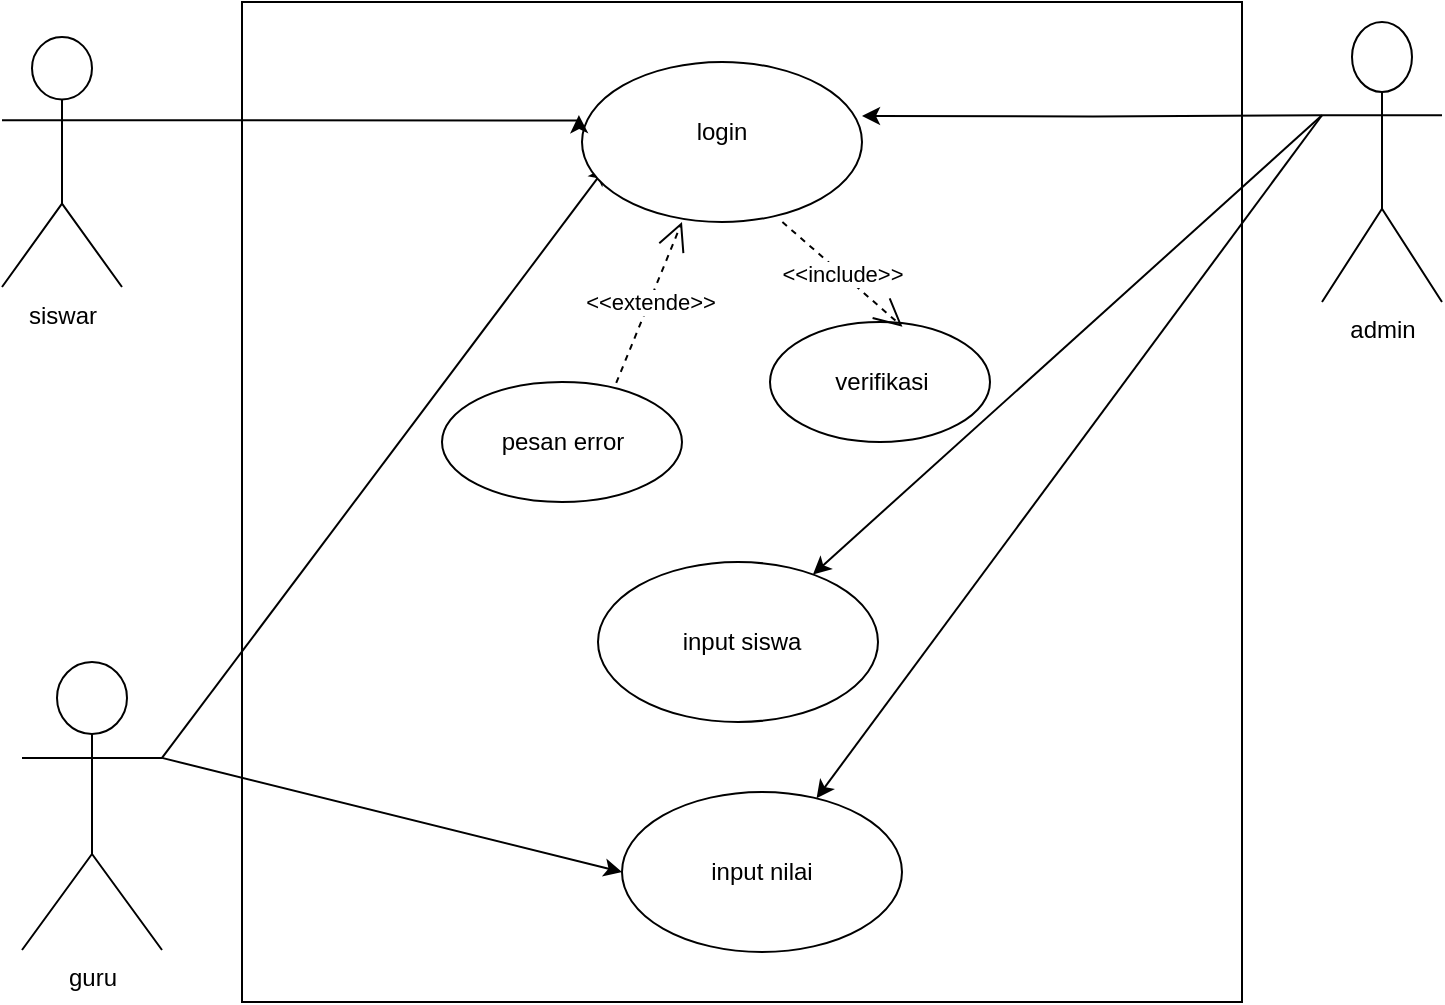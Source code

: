 <mxfile version="23.0.2" type="github" pages="5">
  <diagram name="SINIS" id="41HmPV5QtXKCP-y7Z09l">
    <mxGraphModel dx="880" dy="460" grid="1" gridSize="10" guides="1" tooltips="1" connect="1" arrows="1" fold="1" page="1" pageScale="1" pageWidth="827" pageHeight="1169" math="0" shadow="0">
      <root>
        <mxCell id="0" />
        <mxCell id="1" parent="0" />
        <mxCell id="1cV-_CbPKIZGyvFcmsQA-13" value="" style="whiteSpace=wrap;html=1;aspect=fixed;" parent="1" vertex="1">
          <mxGeometry x="150" y="110" width="500" height="500" as="geometry" />
        </mxCell>
        <mxCell id="1cV-_CbPKIZGyvFcmsQA-93" style="rounded=0;orthogonalLoop=1;jettySize=auto;html=1;exitX=1;exitY=0.333;exitDx=0;exitDy=0;exitPerimeter=0;entryX=0;entryY=0.5;entryDx=0;entryDy=0;" parent="1" source="1cV-_CbPKIZGyvFcmsQA-14" target="1cV-_CbPKIZGyvFcmsQA-20" edge="1">
          <mxGeometry relative="1" as="geometry" />
        </mxCell>
        <mxCell id="1cV-_CbPKIZGyvFcmsQA-94" style="rounded=0;orthogonalLoop=1;jettySize=auto;html=1;exitX=1;exitY=0.333;exitDx=0;exitDy=0;exitPerimeter=0;entryX=0;entryY=0.75;entryDx=0;entryDy=0;" parent="1" source="1cV-_CbPKIZGyvFcmsQA-14" target="1cV-_CbPKIZGyvFcmsQA-22" edge="1">
          <mxGeometry relative="1" as="geometry" />
        </mxCell>
        <mxCell id="1cV-_CbPKIZGyvFcmsQA-14" value="guru" style="shape=umlActor;verticalLabelPosition=bottom;verticalAlign=top;html=1;outlineConnect=0;" parent="1" vertex="1">
          <mxGeometry x="40" y="440" width="70" height="144" as="geometry" />
        </mxCell>
        <mxCell id="1cV-_CbPKIZGyvFcmsQA-38" style="edgeStyle=orthogonalEdgeStyle;rounded=0;orthogonalLoop=1;jettySize=auto;html=1;exitX=0;exitY=0.333;exitDx=0;exitDy=0;exitPerimeter=0;entryX=0.64;entryY=0.114;entryDx=0;entryDy=0;entryPerimeter=0;" parent="1" edge="1">
          <mxGeometry relative="1" as="geometry">
            <mxPoint x="690" y="166.667" as="sourcePoint" />
            <mxPoint x="460" y="167" as="targetPoint" />
          </mxGeometry>
        </mxCell>
        <mxCell id="1cV-_CbPKIZGyvFcmsQA-15" value="admin" style="shape=umlActor;verticalLabelPosition=bottom;verticalAlign=top;html=1;outlineConnect=0;" parent="1" vertex="1">
          <mxGeometry x="690" y="120" width="60" height="140" as="geometry" />
        </mxCell>
        <mxCell id="1cV-_CbPKIZGyvFcmsQA-18" value="" style="ellipse;whiteSpace=wrap;html=1;" parent="1" vertex="1">
          <mxGeometry x="320" y="140" width="140" height="80" as="geometry" />
        </mxCell>
        <mxCell id="1cV-_CbPKIZGyvFcmsQA-19" value="" style="ellipse;whiteSpace=wrap;html=1;" parent="1" vertex="1">
          <mxGeometry x="328" y="390" width="140" height="80" as="geometry" />
        </mxCell>
        <mxCell id="1cV-_CbPKIZGyvFcmsQA-20" value="" style="ellipse;whiteSpace=wrap;html=1;" parent="1" vertex="1">
          <mxGeometry x="340" y="505" width="140" height="80" as="geometry" />
        </mxCell>
        <mxCell id="1cV-_CbPKIZGyvFcmsQA-22" value="login" style="text;html=1;strokeColor=none;fillColor=none;align=center;verticalAlign=middle;whiteSpace=wrap;rounded=0;" parent="1" vertex="1">
          <mxGeometry x="332" y="140" width="116" height="70" as="geometry" />
        </mxCell>
        <mxCell id="1cV-_CbPKIZGyvFcmsQA-23" value="input siswa" style="text;html=1;strokeColor=none;fillColor=none;align=center;verticalAlign=middle;whiteSpace=wrap;rounded=0;rotation=0;" parent="1" vertex="1">
          <mxGeometry x="350" y="400" width="100" height="60" as="geometry" />
        </mxCell>
        <mxCell id="1cV-_CbPKIZGyvFcmsQA-24" value="input nilai" style="text;html=1;strokeColor=none;fillColor=none;align=center;verticalAlign=middle;whiteSpace=wrap;rounded=0;" parent="1" vertex="1">
          <mxGeometry x="380" y="530" width="60" height="30" as="geometry" />
        </mxCell>
        <mxCell id="1cV-_CbPKIZGyvFcmsQA-35" style="edgeStyle=orthogonalEdgeStyle;rounded=0;orthogonalLoop=1;jettySize=auto;html=1;exitX=0.5;exitY=1;exitDx=0;exitDy=0;" parent="1" source="1cV-_CbPKIZGyvFcmsQA-18" target="1cV-_CbPKIZGyvFcmsQA-18" edge="1">
          <mxGeometry relative="1" as="geometry" />
        </mxCell>
        <mxCell id="1cV-_CbPKIZGyvFcmsQA-57" value="" style="endArrow=classic;html=1;rounded=0;exitX=0;exitY=0.333;exitDx=0;exitDy=0;exitPerimeter=0;" parent="1" source="1cV-_CbPKIZGyvFcmsQA-15" target="1cV-_CbPKIZGyvFcmsQA-19" edge="1">
          <mxGeometry relative="1" as="geometry">
            <mxPoint x="720" y="180" as="sourcePoint" />
            <mxPoint x="459.996" y="309.409" as="targetPoint" />
          </mxGeometry>
        </mxCell>
        <mxCell id="1cV-_CbPKIZGyvFcmsQA-60" value="" style="endArrow=classic;html=1;rounded=0;exitX=0;exitY=0.333;exitDx=0;exitDy=0;exitPerimeter=0;" parent="1" source="1cV-_CbPKIZGyvFcmsQA-15" target="1cV-_CbPKIZGyvFcmsQA-20" edge="1">
          <mxGeometry relative="1" as="geometry">
            <mxPoint x="710" y="170" as="sourcePoint" />
            <mxPoint x="510" y="433.33" as="targetPoint" />
          </mxGeometry>
        </mxCell>
        <mxCell id="1cV-_CbPKIZGyvFcmsQA-68" value="" style="ellipse;whiteSpace=wrap;html=1;" parent="1" vertex="1">
          <mxGeometry x="414" y="270" width="110" height="60" as="geometry" />
        </mxCell>
        <mxCell id="1cV-_CbPKIZGyvFcmsQA-69" value="" style="ellipse;whiteSpace=wrap;html=1;" parent="1" vertex="1">
          <mxGeometry x="250" y="300" width="120" height="60" as="geometry" />
        </mxCell>
        <mxCell id="1cV-_CbPKIZGyvFcmsQA-73" value="verifikasi" style="text;html=1;strokeColor=none;fillColor=none;align=center;verticalAlign=middle;whiteSpace=wrap;rounded=0;" parent="1" vertex="1">
          <mxGeometry x="440" y="285" width="60" height="30" as="geometry" />
        </mxCell>
        <mxCell id="1cV-_CbPKIZGyvFcmsQA-77" value="pesan error" style="text;html=1;align=center;verticalAlign=middle;resizable=0;points=[];autosize=1;strokeColor=none;fillColor=none;" parent="1" vertex="1">
          <mxGeometry x="265" y="315" width="90" height="30" as="geometry" />
        </mxCell>
        <mxCell id="1cV-_CbPKIZGyvFcmsQA-86" style="edgeStyle=orthogonalEdgeStyle;rounded=0;orthogonalLoop=1;jettySize=auto;html=1;exitX=1;exitY=0.333;exitDx=0;exitDy=0;exitPerimeter=0;entryX=-0.011;entryY=0.332;entryDx=0;entryDy=0;entryPerimeter=0;" parent="1" edge="1">
          <mxGeometry relative="1" as="geometry">
            <mxPoint x="90" y="169.167" as="sourcePoint" />
            <mxPoint x="318.46" y="166.56" as="targetPoint" />
            <Array as="points">
              <mxPoint x="319" y="169" />
            </Array>
          </mxGeometry>
        </mxCell>
        <mxCell id="1cV-_CbPKIZGyvFcmsQA-83" value="siswar" style="shape=umlActor;verticalLabelPosition=bottom;verticalAlign=top;html=1;outlineConnect=0;" parent="1" vertex="1">
          <mxGeometry x="30" y="127.5" width="60" height="125" as="geometry" />
        </mxCell>
        <mxCell id="1cV-_CbPKIZGyvFcmsQA-96" value="&amp;lt;&amp;lt;include&amp;gt;&amp;gt;" style="endArrow=open;endSize=12;dashed=1;html=1;rounded=0;exitX=0.76;exitY=0.997;exitDx=0;exitDy=0;exitPerimeter=0;entryX=0.602;entryY=0.039;entryDx=0;entryDy=0;entryPerimeter=0;" parent="1" target="1cV-_CbPKIZGyvFcmsQA-68" edge="1">
          <mxGeometry width="160" relative="1" as="geometry">
            <mxPoint x="420.2" y="220.0" as="sourcePoint" />
            <mxPoint x="517.8" y="250.24" as="targetPoint" />
          </mxGeometry>
        </mxCell>
        <mxCell id="1cV-_CbPKIZGyvFcmsQA-97" value="&amp;lt;&amp;lt;extende&amp;gt;&amp;gt;" style="endArrow=open;endSize=12;dashed=1;html=1;rounded=0;exitX=0.726;exitY=0.008;exitDx=0;exitDy=0;exitPerimeter=0;" parent="1" source="1cV-_CbPKIZGyvFcmsQA-69" edge="1">
          <mxGeometry width="160" relative="1" as="geometry">
            <mxPoint x="330" y="310" as="sourcePoint" />
            <mxPoint x="370" y="220" as="targetPoint" />
          </mxGeometry>
        </mxCell>
      </root>
    </mxGraphModel>
  </diagram>
  <diagram id="RNqCNkgmdgdUp7yP5W9C" name="ADMIN">
    <mxGraphModel dx="1100" dy="589" grid="1" gridSize="10" guides="1" tooltips="1" connect="1" arrows="1" fold="1" page="1" pageScale="1" pageWidth="827" pageHeight="1169" math="0" shadow="0">
      <root>
        <mxCell id="0" />
        <mxCell id="1" parent="0" />
        <mxCell id="rmrriUZCw3yFrmq3Pbls-1" value="" style="whiteSpace=wrap;html=1;aspect=fixed;" vertex="1" parent="1">
          <mxGeometry x="120" y="45" width="530" height="530" as="geometry" />
        </mxCell>
        <mxCell id="rmrriUZCw3yFrmq3Pbls-20" style="edgeStyle=none;rounded=0;orthogonalLoop=1;jettySize=auto;html=1;exitX=1;exitY=0.333;exitDx=0;exitDy=0;exitPerimeter=0;entryX=0.009;entryY=0.161;entryDx=0;entryDy=0;entryPerimeter=0;endArrow=none;endFill=0;" edge="1" parent="1" target="rmrriUZCw3yFrmq3Pbls-15">
          <mxGeometry relative="1" as="geometry">
            <mxPoint x="110" y="176.667" as="sourcePoint" />
            <mxPoint x="301.28" y="198" as="targetPoint" />
          </mxGeometry>
        </mxCell>
        <mxCell id="rmrriUZCw3yFrmq3Pbls-3" value="admin" style="shape=umlActor;verticalLabelPosition=bottom;verticalAlign=top;html=1;outlineConnect=0;" vertex="1" parent="1">
          <mxGeometry x="50" y="130" width="70" height="140" as="geometry" />
        </mxCell>
        <mxCell id="rmrriUZCw3yFrmq3Pbls-4" value="guru" style="ellipse;whiteSpace=wrap;html=1;" vertex="1" parent="1">
          <mxGeometry x="410" y="280" width="120" height="60" as="geometry" />
        </mxCell>
        <mxCell id="rmrriUZCw3yFrmq3Pbls-5" value="mapel" style="ellipse;whiteSpace=wrap;html=1;" vertex="1" parent="1">
          <mxGeometry x="410" y="180" width="120" height="60" as="geometry" />
        </mxCell>
        <mxCell id="rmrriUZCw3yFrmq3Pbls-6" value="login" style="ellipse;whiteSpace=wrap;html=1;" vertex="1" parent="1">
          <mxGeometry x="410" y="80" width="120" height="60" as="geometry" />
        </mxCell>
        <mxCell id="rmrriUZCw3yFrmq3Pbls-7" value="siswa" style="ellipse;whiteSpace=wrap;html=1;" vertex="1" parent="1">
          <mxGeometry x="410" y="390" width="120" height="60" as="geometry" />
        </mxCell>
        <mxCell id="rmrriUZCw3yFrmq3Pbls-15" value="" style="shape=partialRectangle;whiteSpace=wrap;html=1;right=0;top=0;bottom=0;fillColor=none;routingCenterX=-0.5;" vertex="1" parent="1">
          <mxGeometry x="310" y="110" width="80" height="420" as="geometry" />
        </mxCell>
        <mxCell id="rmrriUZCw3yFrmq3Pbls-21" value="" style="endArrow=classic;html=1;rounded=0;" edge="1" parent="1">
          <mxGeometry relative="1" as="geometry">
            <mxPoint x="310" y="110" as="sourcePoint" />
            <mxPoint x="410" y="110" as="targetPoint" />
          </mxGeometry>
        </mxCell>
        <mxCell id="rmrriUZCw3yFrmq3Pbls-26" value="masuk" style="edgeLabel;html=1;align=center;verticalAlign=middle;resizable=0;points=[];" vertex="1" connectable="0" parent="rmrriUZCw3yFrmq3Pbls-21">
          <mxGeometry x="0.15" y="2" relative="1" as="geometry">
            <mxPoint as="offset" />
          </mxGeometry>
        </mxCell>
        <mxCell id="rmrriUZCw3yFrmq3Pbls-23" value="" style="endArrow=classic;html=1;rounded=0;" edge="1" parent="1">
          <mxGeometry relative="1" as="geometry">
            <mxPoint x="310" y="420" as="sourcePoint" />
            <mxPoint x="410" y="420" as="targetPoint" />
          </mxGeometry>
        </mxCell>
        <mxCell id="rmrriUZCw3yFrmq3Pbls-32" value="mengelola" style="edgeLabel;html=1;align=center;verticalAlign=middle;resizable=0;points=[];" vertex="1" connectable="0" parent="rmrriUZCw3yFrmq3Pbls-23">
          <mxGeometry x="-0.125" relative="1" as="geometry">
            <mxPoint as="offset" />
          </mxGeometry>
        </mxCell>
        <mxCell id="rmrriUZCw3yFrmq3Pbls-27" value="" style="endArrow=classic;html=1;rounded=0;" edge="1" parent="1">
          <mxGeometry relative="1" as="geometry">
            <mxPoint x="310" y="310" as="sourcePoint" />
            <mxPoint x="410" y="310" as="targetPoint" />
          </mxGeometry>
        </mxCell>
        <mxCell id="rmrriUZCw3yFrmq3Pbls-28" value="mengelola" style="edgeLabel;resizable=0;html=1;align=center;verticalAlign=middle;" connectable="0" vertex="1" parent="rmrriUZCw3yFrmq3Pbls-27">
          <mxGeometry relative="1" as="geometry" />
        </mxCell>
        <mxCell id="rmrriUZCw3yFrmq3Pbls-29" value="" style="endArrow=classic;html=1;rounded=0;" edge="1" parent="1">
          <mxGeometry relative="1" as="geometry">
            <mxPoint x="310" y="209.38" as="sourcePoint" />
            <mxPoint x="410" y="209.38" as="targetPoint" />
          </mxGeometry>
        </mxCell>
        <mxCell id="rmrriUZCw3yFrmq3Pbls-31" value="mengelola" style="edgeLabel;html=1;align=center;verticalAlign=middle;resizable=0;points=[];" vertex="1" connectable="0" parent="rmrriUZCw3yFrmq3Pbls-29">
          <mxGeometry x="0.05" y="3" relative="1" as="geometry">
            <mxPoint as="offset" />
          </mxGeometry>
        </mxCell>
        <mxCell id="rmrriUZCw3yFrmq3Pbls-33" value="" style="endArrow=classic;html=1;rounded=0;" edge="1" parent="1">
          <mxGeometry relative="1" as="geometry">
            <mxPoint x="313" y="530" as="sourcePoint" />
            <mxPoint x="413" y="530" as="targetPoint" />
            <Array as="points">
              <mxPoint x="310" y="530" />
            </Array>
          </mxGeometry>
        </mxCell>
        <mxCell id="rmrriUZCw3yFrmq3Pbls-37" value="mengelola" style="edgeLabel;html=1;align=center;verticalAlign=middle;resizable=0;points=[];" vertex="1" connectable="0" parent="rmrriUZCw3yFrmq3Pbls-33">
          <mxGeometry x="0.071" y="-2" relative="1" as="geometry">
            <mxPoint x="1" as="offset" />
          </mxGeometry>
        </mxCell>
        <mxCell id="rmrriUZCw3yFrmq3Pbls-36" value="nilai" style="ellipse;whiteSpace=wrap;html=1;" vertex="1" parent="1">
          <mxGeometry x="413" y="490" width="107" height="60" as="geometry" />
        </mxCell>
      </root>
    </mxGraphModel>
  </diagram>
  <diagram id="k0oabXc81jtHbc4AsLlu" name="SISWA">
    <mxGraphModel dx="883" dy="471" grid="1" gridSize="10" guides="1" tooltips="1" connect="1" arrows="1" fold="1" page="1" pageScale="1" pageWidth="827" pageHeight="1169" math="0" shadow="0">
      <root>
        <mxCell id="0" />
        <mxCell id="1" parent="0" />
        <mxCell id="oVdmR4SpfeOUx0t1hZsl-1" value="" style="whiteSpace=wrap;html=1;aspect=fixed;" vertex="1" parent="1">
          <mxGeometry x="170" y="55" width="360" height="360" as="geometry" />
        </mxCell>
        <mxCell id="oVdmR4SpfeOUx0t1hZsl-9" style="edgeStyle=none;rounded=0;orthogonalLoop=1;jettySize=auto;html=1;exitX=1;exitY=0.333;exitDx=0;exitDy=0;exitPerimeter=0;entryX=0.405;entryY=0.22;entryDx=0;entryDy=0;entryPerimeter=0;endArrow=none;endFill=0;" edge="1" parent="1" source="oVdmR4SpfeOUx0t1hZsl-2" target="oVdmR4SpfeOUx0t1hZsl-7">
          <mxGeometry relative="1" as="geometry" />
        </mxCell>
        <mxCell id="oVdmR4SpfeOUx0t1hZsl-2" value="siswa" style="shape=umlActor;verticalLabelPosition=bottom;verticalAlign=top;html=1;outlineConnect=0;" vertex="1" parent="1">
          <mxGeometry x="90" y="170" width="70" height="130" as="geometry" />
        </mxCell>
        <mxCell id="oVdmR4SpfeOUx0t1hZsl-13" style="edgeStyle=none;rounded=0;orthogonalLoop=1;jettySize=auto;html=1;exitX=0;exitY=0.5;exitDx=0;exitDy=0;exitPerimeter=0;" edge="1" parent="1" source="oVdmR4SpfeOUx0t1hZsl-7" target="oVdmR4SpfeOUx0t1hZsl-10">
          <mxGeometry relative="1" as="geometry" />
        </mxCell>
        <mxCell id="oVdmR4SpfeOUx0t1hZsl-14" style="edgeStyle=none;rounded=0;orthogonalLoop=1;jettySize=auto;html=1;exitX=1;exitY=0.5;exitDx=0;exitDy=0;exitPerimeter=0;entryX=-0.046;entryY=0.664;entryDx=0;entryDy=0;entryPerimeter=0;" edge="1" parent="1" source="oVdmR4SpfeOUx0t1hZsl-7" target="oVdmR4SpfeOUx0t1hZsl-11">
          <mxGeometry relative="1" as="geometry" />
        </mxCell>
        <mxCell id="oVdmR4SpfeOUx0t1hZsl-7" value="" style="line;strokeWidth=2;direction=south;html=1;" vertex="1" parent="1">
          <mxGeometry x="250" y="150" width="10" height="160" as="geometry" />
        </mxCell>
        <mxCell id="oVdmR4SpfeOUx0t1hZsl-10" value="login" style="ellipse;whiteSpace=wrap;html=1;fillColor=#d5e8d4;strokeColor=#82b366;" vertex="1" parent="1">
          <mxGeometry x="310" y="120" width="90" height="60" as="geometry" />
        </mxCell>
        <mxCell id="oVdmR4SpfeOUx0t1hZsl-11" value="lihat" style="ellipse;whiteSpace=wrap;html=1;fillColor=#d5e8d4;strokeColor=#82b366;" vertex="1" parent="1">
          <mxGeometry x="310" y="270" width="90" height="60" as="geometry" />
        </mxCell>
      </root>
    </mxGraphModel>
  </diagram>
  <diagram id="1SfqO2ISiDC12HAwP9RP" name="GURU">
    <mxGraphModel dx="1039" dy="554" grid="1" gridSize="10" guides="1" tooltips="1" connect="1" arrows="1" fold="1" page="1" pageScale="1" pageWidth="827" pageHeight="1169" math="0" shadow="0">
      <root>
        <mxCell id="0" />
        <mxCell id="1" parent="0" />
        <mxCell id="oNnyTqyIt1i3HWgRXxXS-2" value="" style="whiteSpace=wrap;html=1;aspect=fixed;" vertex="1" parent="1">
          <mxGeometry x="220" y="120" width="430" height="430" as="geometry" />
        </mxCell>
        <mxCell id="oNnyTqyIt1i3HWgRXxXS-3" value="guru" style="shape=umlActor;verticalLabelPosition=bottom;verticalAlign=top;html=1;outlineConnect=0;" vertex="1" parent="1">
          <mxGeometry x="90" y="260" width="80" height="170" as="geometry" />
        </mxCell>
        <mxCell id="oNnyTqyIt1i3HWgRXxXS-17" style="edgeStyle=none;rounded=0;orthogonalLoop=1;jettySize=auto;html=1;exitX=0;exitY=0.5;exitDx=0;exitDy=0;exitPerimeter=0;" edge="1" parent="1" source="oNnyTqyIt1i3HWgRXxXS-10" target="oNnyTqyIt1i3HWgRXxXS-13">
          <mxGeometry relative="1" as="geometry" />
        </mxCell>
        <mxCell id="oNnyTqyIt1i3HWgRXxXS-10" value="" style="line;strokeWidth=2;direction=south;html=1;" vertex="1" parent="1">
          <mxGeometry x="260" y="250" width="10" height="210" as="geometry" />
        </mxCell>
        <mxCell id="oNnyTqyIt1i3HWgRXxXS-13" value="" style="ellipse;whiteSpace=wrap;html=1;" vertex="1" parent="1">
          <mxGeometry x="320" y="210" width="120" height="70" as="geometry" />
        </mxCell>
        <mxCell id="oNnyTqyIt1i3HWgRXxXS-14" value="" style="ellipse;whiteSpace=wrap;html=1;" vertex="1" parent="1">
          <mxGeometry x="320" y="305" width="120" height="65" as="geometry" />
        </mxCell>
        <mxCell id="oNnyTqyIt1i3HWgRXxXS-15" value="" style="ellipse;whiteSpace=wrap;html=1;" vertex="1" parent="1">
          <mxGeometry x="320" y="400" width="120" height="70" as="geometry" />
        </mxCell>
      </root>
    </mxGraphModel>
  </diagram>
  <diagram id="wZuUJbOOzN-WjNwJY47R" name="Page-5">
    <mxGraphModel dx="1257" dy="673" grid="1" gridSize="10" guides="1" tooltips="1" connect="1" arrows="1" fold="1" page="1" pageScale="1" pageWidth="827" pageHeight="1169" math="0" shadow="0">
      <root>
        <mxCell id="0" />
        <mxCell id="1" parent="0" />
        <mxCell id="DZDjAacfIVTG7cQtKvsq-3" value="" style="edgeStyle=orthogonalEdgeStyle;html=1;verticalAlign=bottom;endArrow=open;endSize=8;strokeColor=#ff0000;rounded=0;" edge="1" parent="1">
          <mxGeometry relative="1" as="geometry">
            <mxPoint x="285" y="290" as="targetPoint" />
            <mxPoint x="285.0" y="290.0" as="sourcePoint" />
          </mxGeometry>
        </mxCell>
        <mxCell id="DZDjAacfIVTG7cQtKvsq-4" value="" style="ellipse;html=1;shape=startState;fillColor=#000000;strokeColor=#ff0000;" vertex="1" parent="1">
          <mxGeometry x="50" y="180" width="30" height="30" as="geometry" />
        </mxCell>
        <mxCell id="DZDjAacfIVTG7cQtKvsq-5" value="" style="edgeStyle=orthogonalEdgeStyle;html=1;verticalAlign=bottom;endArrow=open;endSize=8;strokeColor=#ff0000;rounded=0;" edge="1" source="DZDjAacfIVTG7cQtKvsq-4" parent="1">
          <mxGeometry relative="1" as="geometry">
            <mxPoint x="65" y="270" as="targetPoint" />
          </mxGeometry>
        </mxCell>
        <mxCell id="DZDjAacfIVTG7cQtKvsq-6" value="&lt;font style=&quot;font-size: 20px;&quot;&gt;login&lt;/font&gt;" style="ellipse;whiteSpace=wrap;html=1;strokeWidth=2;" vertex="1" parent="1">
          <mxGeometry x="5" y="280" width="120" height="80" as="geometry" />
        </mxCell>
        <mxCell id="DZDjAacfIVTG7cQtKvsq-9" value="" style="ellipse;whiteSpace=wrap;html=1;" vertex="1" parent="1">
          <mxGeometry x="390" y="400" width="120" height="80" as="geometry" />
        </mxCell>
      </root>
    </mxGraphModel>
  </diagram>
</mxfile>
